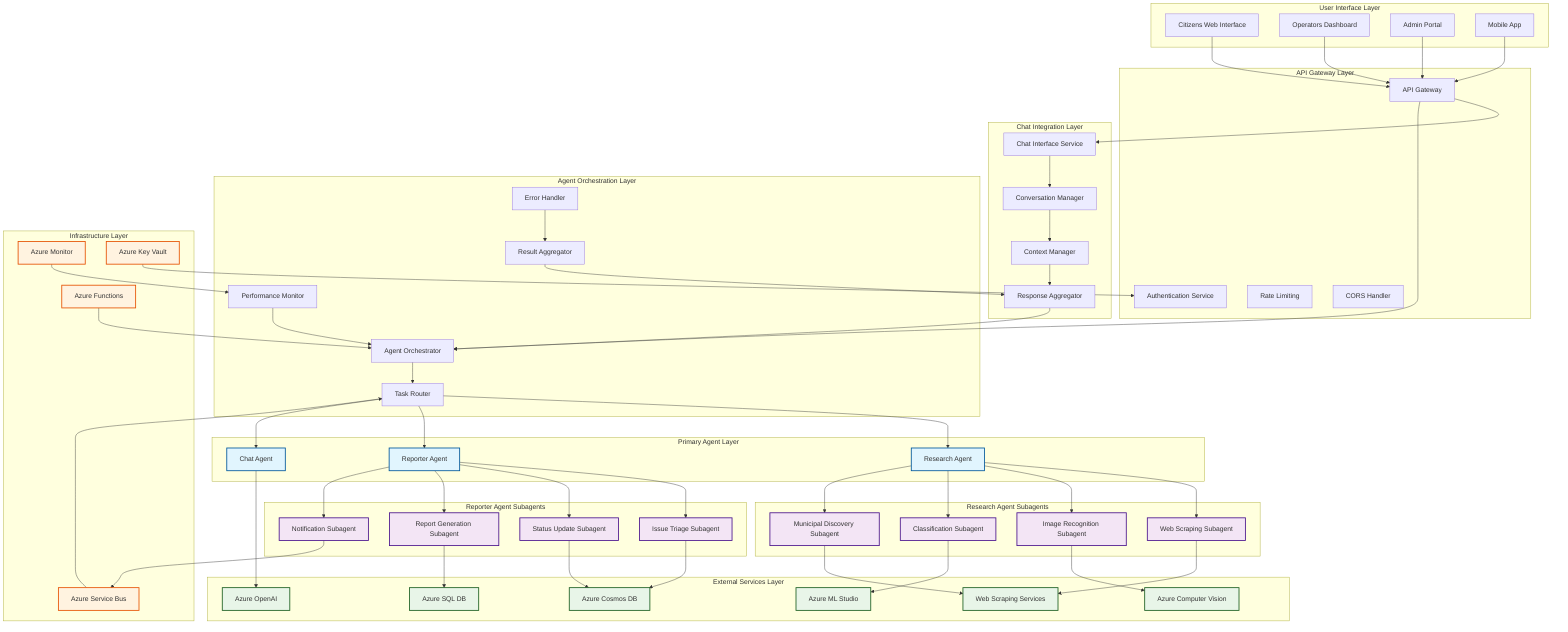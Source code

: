graph TB
    subgraph "User Interface Layer"
        UI1[Citizens Web Interface]
        UI2[Operators Dashboard]
        UI3[Admin Portal]
        UI4[Mobile App]
    end

    subgraph "API Gateway Layer"
        GW1[API Gateway]
        GW2[Authentication Service]
        GW3[Rate Limiting]
        GW4[CORS Handler]
    end

    subgraph "Chat Integration Layer"
        CHAT1[Chat Interface Service]
        CHAT2[Conversation Manager]
        CHAT3[Context Manager]
        CHAT4[Response Aggregator]
    end

    subgraph "Agent Orchestration Layer"
        ORCH1[Agent Orchestrator]
        ORCH2[Task Router]
        ORCH3[Result Aggregator]
        ORCH4[Error Handler]
        ORCH5[Performance Monitor]
    end

    subgraph "Primary Agent Layer"
        RESEARCH[Research Agent]
        REPORTER[Reporter Agent]
        CHAT_AGENT[Chat Agent]
    end

    subgraph "Research Agent Subagents"
        WEB[Web Scraping Subagent]
        IMAGE[Image Recognition Subagent]
        CLASSIFY[Classification Subagent]
        DISCOVER[Municipal Discovery Subagent]
    end

    subgraph "Reporter Agent Subagents"
        TRIAGE[Issue Triage Subagent]
        STATUS[Status Update Subagent]
        REPORTS[Report Generation Subagent]
        NOTIFY[Notification Subagent]
    end

    subgraph "External Services Layer"
        AI1[Azure OpenAI]
        AI2[Azure Computer Vision]
        AI3[Azure ML Studio]
        WEB1[Web Scraping Services]
        DATA1[Azure Cosmos DB]
        DATA2[Azure SQL DB]
    end

    subgraph "Infrastructure Layer"
        INFRA1[Azure Functions]
        INFRA2[Azure Service Bus]
        INFRA3[Azure Monitor]
        INFRA4[Azure Key Vault]
    end

    UI1 --> GW1
    UI2 --> GW1
    UI3 --> GW1
    UI4 --> GW1

    GW1 --> CHAT1
    GW1 --> ORCH1

    CHAT1 --> CHAT2
    CHAT2 --> CHAT3
    CHAT3 --> CHAT4
    CHAT4 --> ORCH1

    ORCH1 --> ORCH2
    ORCH2 --> RESEARCH
    ORCH2 --> REPORTER
    ORCH2 --> CHAT_AGENT

    RESEARCH --> WEB
    RESEARCH --> IMAGE
    RESEARCH --> CLASSIFY
    RESEARCH --> DISCOVER

    REPORTER --> TRIAGE
    REPORTER --> STATUS
    REPORTER --> REPORTS
    REPORTER --> NOTIFY

    WEB --> WEB1
    IMAGE --> AI2
    CLASSIFY --> AI3
    DISCOVER --> WEB1

    TRIAGE --> DATA1
    STATUS --> DATA1
    REPORTS --> DATA2
    NOTIFY --> INFRA2

    CHAT_AGENT --> AI1

    ORCH3 --> CHAT4
    ORCH4 --> ORCH3
    ORCH5 --> ORCH1

    INFRA1 --> ORCH1
    INFRA2 --> ORCH2
    INFRA3 --> ORCH5
    INFRA4 --> GW2

    classDef primaryAgent fill:#e1f5fe,stroke:#01579b,stroke-width:2px
    classDef subagent fill:#f3e5f5,stroke:#4a148c,stroke-width:2px
    classDef externalService fill:#e8f5e8,stroke:#1b5e20,stroke-width:2px
    classDef infrastructure fill:#fff3e0,stroke:#e65100,stroke-width:2px

    class RESEARCH,REPORTER,CHAT_AGENT primaryAgent
    class WEB,IMAGE,CLASSIFY,DISCOVER,TRIAGE,STATUS,REPORTS,NOTIFY subagent
    class AI1,AI2,AI3,WEB1,DATA1,DATA2 externalService
    class INFRA1,INFRA2,INFRA3,INFRA4 infrastructure